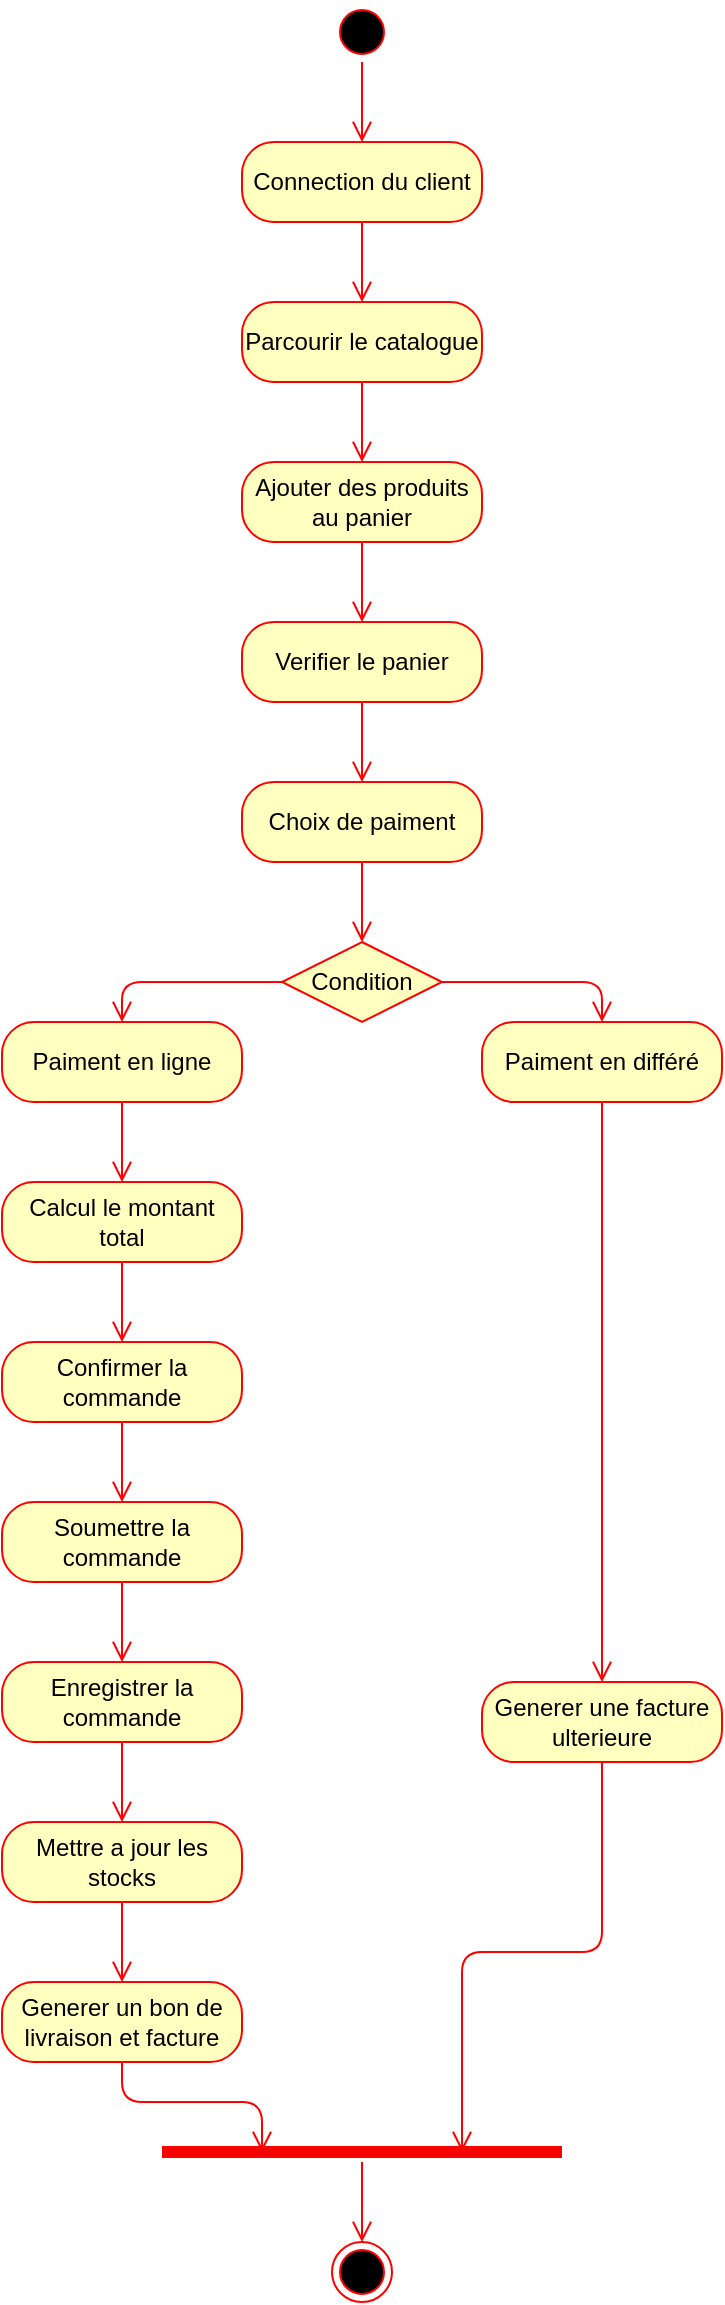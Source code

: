 <mxfile>
    <diagram id="2Ae4KAU82T-rwXzPxonI" name="Page-1">
        <mxGraphModel dx="1027" dy="727" grid="1" gridSize="10" guides="1" tooltips="1" connect="1" arrows="1" fold="1" page="1" pageScale="1" pageWidth="827" pageHeight="1169" math="0" shadow="0">
            <root>
                <mxCell id="0"/>
                <mxCell id="1" parent="0"/>
                <mxCell id="4" value="" style="ellipse;html=1;shape=startState;fillColor=#000000;strokeColor=#ff0000;" vertex="1" parent="1">
                    <mxGeometry x="384" y="10" width="30" height="30" as="geometry"/>
                </mxCell>
                <mxCell id="5" value="" style="edgeStyle=orthogonalEdgeStyle;html=1;verticalAlign=bottom;endArrow=open;endSize=8;strokeColor=#ff0000;entryX=0.5;entryY=0;entryDx=0;entryDy=0;" edge="1" source="4" parent="1" target="6">
                    <mxGeometry relative="1" as="geometry">
                        <mxPoint x="399" y="100" as="targetPoint"/>
                    </mxGeometry>
                </mxCell>
                <mxCell id="6" value="Connection du client" style="rounded=1;whiteSpace=wrap;html=1;arcSize=40;fontColor=#000000;fillColor=#ffffc0;strokeColor=#ff0000;" vertex="1" parent="1">
                    <mxGeometry x="339" y="80" width="120" height="40" as="geometry"/>
                </mxCell>
                <mxCell id="7" value="" style="edgeStyle=orthogonalEdgeStyle;html=1;verticalAlign=bottom;endArrow=open;endSize=8;strokeColor=#ff0000;entryX=0.5;entryY=0;entryDx=0;entryDy=0;" edge="1" source="6" parent="1" target="8">
                    <mxGeometry relative="1" as="geometry">
                        <mxPoint x="399" y="200" as="targetPoint"/>
                    </mxGeometry>
                </mxCell>
                <mxCell id="8" value="Parcourir le catalogue" style="rounded=1;whiteSpace=wrap;html=1;arcSize=40;fontColor=#000000;fillColor=#ffffc0;strokeColor=#ff0000;" vertex="1" parent="1">
                    <mxGeometry x="339" y="160" width="120" height="40" as="geometry"/>
                </mxCell>
                <mxCell id="9" value="" style="edgeStyle=orthogonalEdgeStyle;html=1;verticalAlign=bottom;endArrow=open;endSize=8;strokeColor=#ff0000;entryX=0.5;entryY=0;entryDx=0;entryDy=0;" edge="1" source="8" parent="1" target="10">
                    <mxGeometry relative="1" as="geometry">
                        <mxPoint x="399" y="300" as="targetPoint"/>
                    </mxGeometry>
                </mxCell>
                <mxCell id="10" value="Ajouter des produits au panier" style="rounded=1;whiteSpace=wrap;html=1;arcSize=40;fontColor=#000000;fillColor=#ffffc0;strokeColor=#ff0000;" vertex="1" parent="1">
                    <mxGeometry x="339" y="240" width="120" height="40" as="geometry"/>
                </mxCell>
                <mxCell id="11" value="" style="edgeStyle=orthogonalEdgeStyle;html=1;verticalAlign=bottom;endArrow=open;endSize=8;strokeColor=#ff0000;entryX=0.5;entryY=0;entryDx=0;entryDy=0;" edge="1" source="10" parent="1" target="12">
                    <mxGeometry relative="1" as="geometry">
                        <mxPoint x="399" y="400" as="targetPoint"/>
                    </mxGeometry>
                </mxCell>
                <mxCell id="12" value="Verifier le panier" style="rounded=1;whiteSpace=wrap;html=1;arcSize=40;fontColor=#000000;fillColor=#ffffc0;strokeColor=#ff0000;" vertex="1" parent="1">
                    <mxGeometry x="339" y="320" width="120" height="40" as="geometry"/>
                </mxCell>
                <mxCell id="13" value="" style="edgeStyle=orthogonalEdgeStyle;html=1;verticalAlign=bottom;endArrow=open;endSize=8;strokeColor=#ff0000;entryX=0.5;entryY=0;entryDx=0;entryDy=0;" edge="1" source="12" parent="1" target="14">
                    <mxGeometry relative="1" as="geometry">
                        <mxPoint x="399" y="500" as="targetPoint"/>
                    </mxGeometry>
                </mxCell>
                <mxCell id="14" value="Choix de paiment" style="rounded=1;whiteSpace=wrap;html=1;arcSize=40;fontColor=#000000;fillColor=#ffffc0;strokeColor=#ff0000;" vertex="1" parent="1">
                    <mxGeometry x="339" y="400" width="120" height="40" as="geometry"/>
                </mxCell>
                <mxCell id="15" value="" style="edgeStyle=orthogonalEdgeStyle;html=1;verticalAlign=bottom;endArrow=open;endSize=8;strokeColor=#ff0000;entryX=0.5;entryY=0;entryDx=0;entryDy=0;" edge="1" source="14" parent="1" target="16">
                    <mxGeometry relative="1" as="geometry">
                        <mxPoint x="399" y="600" as="targetPoint"/>
                    </mxGeometry>
                </mxCell>
                <mxCell id="16" value="Condition" style="rhombus;whiteSpace=wrap;html=1;fillColor=#ffffc0;strokeColor=#ff0000;" vertex="1" parent="1">
                    <mxGeometry x="359" y="480" width="80" height="40" as="geometry"/>
                </mxCell>
                <mxCell id="17" value="" style="edgeStyle=orthogonalEdgeStyle;html=1;align=left;verticalAlign=bottom;endArrow=open;endSize=8;strokeColor=#ff0000;entryX=0.5;entryY=0;entryDx=0;entryDy=0;" edge="1" source="16" parent="1" target="23">
                    <mxGeometry x="-0.571" y="10" relative="1" as="geometry">
                        <mxPoint x="520" y="680" as="targetPoint"/>
                        <mxPoint as="offset"/>
                    </mxGeometry>
                </mxCell>
                <mxCell id="18" value="" style="edgeStyle=orthogonalEdgeStyle;html=1;align=left;verticalAlign=top;endArrow=open;endSize=8;strokeColor=#ff0000;entryX=0.5;entryY=0;entryDx=0;entryDy=0;" edge="1" source="16" parent="1" target="19">
                    <mxGeometry x="-0.429" y="-30" relative="1" as="geometry">
                        <mxPoint x="280" y="680" as="targetPoint"/>
                        <mxPoint as="offset"/>
                    </mxGeometry>
                </mxCell>
                <mxCell id="19" value="Paiment en ligne" style="rounded=1;whiteSpace=wrap;html=1;arcSize=40;fontColor=#000000;fillColor=#ffffc0;strokeColor=#ff0000;" vertex="1" parent="1">
                    <mxGeometry x="219" y="520" width="120" height="40" as="geometry"/>
                </mxCell>
                <mxCell id="20" value="" style="edgeStyle=orthogonalEdgeStyle;html=1;verticalAlign=bottom;endArrow=open;endSize=8;strokeColor=#ff0000;entryX=0.5;entryY=0;entryDx=0;entryDy=0;" edge="1" source="19" parent="1" target="25">
                    <mxGeometry relative="1" as="geometry">
                        <mxPoint x="279" y="780" as="targetPoint"/>
                    </mxGeometry>
                </mxCell>
                <mxCell id="23" value="Paiment en différé" style="rounded=1;whiteSpace=wrap;html=1;arcSize=40;fontColor=#000000;fillColor=#ffffc0;strokeColor=#ff0000;" vertex="1" parent="1">
                    <mxGeometry x="459" y="520" width="120" height="40" as="geometry"/>
                </mxCell>
                <mxCell id="24" value="" style="edgeStyle=orthogonalEdgeStyle;html=1;verticalAlign=bottom;endArrow=open;endSize=8;strokeColor=#ff0000;" edge="1" source="23" parent="1" target="37">
                    <mxGeometry relative="1" as="geometry">
                        <mxPoint x="519" y="780" as="targetPoint"/>
                    </mxGeometry>
                </mxCell>
                <mxCell id="25" value="Calcul le montant total" style="rounded=1;whiteSpace=wrap;html=1;arcSize=40;fontColor=#000000;fillColor=#ffffc0;strokeColor=#ff0000;" vertex="1" parent="1">
                    <mxGeometry x="219" y="600" width="120" height="40" as="geometry"/>
                </mxCell>
                <mxCell id="26" value="" style="edgeStyle=orthogonalEdgeStyle;html=1;verticalAlign=bottom;endArrow=open;endSize=8;strokeColor=#ff0000;entryX=0.5;entryY=0;entryDx=0;entryDy=0;" edge="1" source="25" parent="1" target="27">
                    <mxGeometry relative="1" as="geometry">
                        <mxPoint x="279" y="880" as="targetPoint"/>
                    </mxGeometry>
                </mxCell>
                <mxCell id="27" value="Confirmer la commande" style="rounded=1;whiteSpace=wrap;html=1;arcSize=40;fontColor=#000000;fillColor=#ffffc0;strokeColor=#ff0000;" vertex="1" parent="1">
                    <mxGeometry x="219" y="680" width="120" height="40" as="geometry"/>
                </mxCell>
                <mxCell id="28" value="" style="edgeStyle=orthogonalEdgeStyle;html=1;verticalAlign=bottom;endArrow=open;endSize=8;strokeColor=#ff0000;entryX=0.5;entryY=0;entryDx=0;entryDy=0;" edge="1" source="27" parent="1" target="29">
                    <mxGeometry relative="1" as="geometry">
                        <mxPoint x="279" y="980" as="targetPoint"/>
                    </mxGeometry>
                </mxCell>
                <mxCell id="29" value="Soumettre la commande" style="rounded=1;whiteSpace=wrap;html=1;arcSize=40;fontColor=#000000;fillColor=#ffffc0;strokeColor=#ff0000;" vertex="1" parent="1">
                    <mxGeometry x="219" y="760" width="120" height="40" as="geometry"/>
                </mxCell>
                <mxCell id="30" value="" style="edgeStyle=orthogonalEdgeStyle;html=1;verticalAlign=bottom;endArrow=open;endSize=8;strokeColor=#ff0000;entryX=0.5;entryY=0;entryDx=0;entryDy=0;" edge="1" source="29" parent="1" target="31">
                    <mxGeometry relative="1" as="geometry">
                        <mxPoint x="279" y="860" as="targetPoint"/>
                    </mxGeometry>
                </mxCell>
                <mxCell id="31" value="Enregistrer la commande" style="rounded=1;whiteSpace=wrap;html=1;arcSize=40;fontColor=#000000;fillColor=#ffffc0;strokeColor=#ff0000;" vertex="1" parent="1">
                    <mxGeometry x="219" y="840" width="120" height="40" as="geometry"/>
                </mxCell>
                <mxCell id="32" value="" style="edgeStyle=orthogonalEdgeStyle;html=1;verticalAlign=bottom;endArrow=open;endSize=8;strokeColor=#ff0000;entryX=0.5;entryY=0;entryDx=0;entryDy=0;" edge="1" source="31" parent="1" target="33">
                    <mxGeometry relative="1" as="geometry">
                        <mxPoint x="279" y="960" as="targetPoint"/>
                    </mxGeometry>
                </mxCell>
                <mxCell id="33" value="Mettre a jour les stocks" style="rounded=1;whiteSpace=wrap;html=1;arcSize=40;fontColor=#000000;fillColor=#ffffc0;strokeColor=#ff0000;" vertex="1" parent="1">
                    <mxGeometry x="219" y="920" width="120" height="40" as="geometry"/>
                </mxCell>
                <mxCell id="34" value="" style="edgeStyle=orthogonalEdgeStyle;html=1;verticalAlign=bottom;endArrow=open;endSize=8;strokeColor=#ff0000;entryX=0.5;entryY=0;entryDx=0;entryDy=0;" edge="1" source="33" parent="1" target="35">
                    <mxGeometry relative="1" as="geometry">
                        <mxPoint x="280" y="1000" as="targetPoint"/>
                    </mxGeometry>
                </mxCell>
                <mxCell id="35" value="Generer un bon de livraison et facture" style="rounded=1;whiteSpace=wrap;html=1;arcSize=40;fontColor=#000000;fillColor=#ffffc0;strokeColor=#ff0000;" vertex="1" parent="1">
                    <mxGeometry x="219" y="1000" width="120" height="40" as="geometry"/>
                </mxCell>
                <mxCell id="36" value="" style="edgeStyle=orthogonalEdgeStyle;html=1;verticalAlign=bottom;endArrow=open;endSize=8;strokeColor=#ff0000;entryX=0.25;entryY=0.5;entryDx=0;entryDy=0;entryPerimeter=0;" edge="1" source="35" parent="1" target="38">
                    <mxGeometry relative="1" as="geometry">
                        <mxPoint x="279" y="1080" as="targetPoint"/>
                    </mxGeometry>
                </mxCell>
                <mxCell id="37" value="Generer une facture ulterieure" style="rounded=1;whiteSpace=wrap;html=1;arcSize=40;fontColor=#000000;fillColor=#ffffc0;strokeColor=#ff0000;" vertex="1" parent="1">
                    <mxGeometry x="459" y="850" width="120" height="40" as="geometry"/>
                </mxCell>
                <mxCell id="38" value="" style="shape=line;html=1;strokeWidth=6;strokeColor=#ff0000;" vertex="1" parent="1">
                    <mxGeometry x="299" y="1080" width="200" height="10" as="geometry"/>
                </mxCell>
                <mxCell id="39" value="" style="edgeStyle=orthogonalEdgeStyle;html=1;verticalAlign=bottom;endArrow=open;endSize=8;strokeColor=#ff0000;entryX=0.5;entryY=0;entryDx=0;entryDy=0;" edge="1" source="38" parent="1" target="42">
                    <mxGeometry relative="1" as="geometry">
                        <mxPoint x="399" y="1190" as="targetPoint"/>
                    </mxGeometry>
                </mxCell>
                <mxCell id="41" value="" style="edgeStyle=orthogonalEdgeStyle;html=1;verticalAlign=bottom;endArrow=open;endSize=8;strokeColor=#ff0000;exitX=0.5;exitY=1;exitDx=0;exitDy=0;entryX=0.75;entryY=0.5;entryDx=0;entryDy=0;entryPerimeter=0;" edge="1" source="37" parent="1" target="38">
                    <mxGeometry relative="1" as="geometry">
                        <mxPoint x="510" y="1040" as="targetPoint"/>
                        <mxPoint x="510" y="980" as="sourcePoint"/>
                    </mxGeometry>
                </mxCell>
                <mxCell id="42" value="" style="ellipse;html=1;shape=endState;fillColor=#000000;strokeColor=#ff0000;" vertex="1" parent="1">
                    <mxGeometry x="384" y="1130" width="30" height="30" as="geometry"/>
                </mxCell>
            </root>
        </mxGraphModel>
    </diagram>
</mxfile>